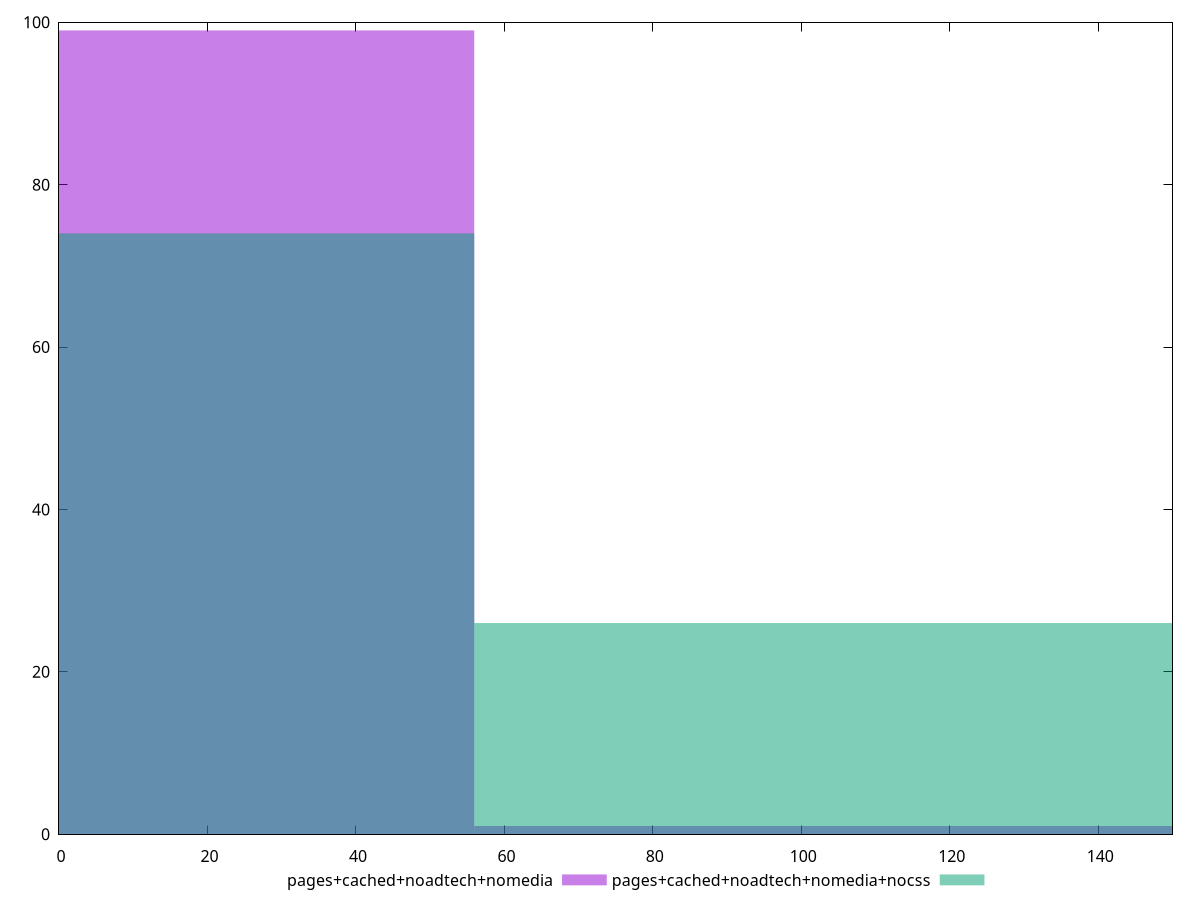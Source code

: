 reset

$pagesCachedNoadtechNomedia <<EOF
0 99
111.87687522148767 1
EOF

$pagesCachedNoadtechNomediaNocss <<EOF
0 74
111.87687522148767 26
EOF

set key outside below
set boxwidth 111.87687522148767
set xrange [0:150]
set yrange [0:100]
set trange [0:100]
set style fill transparent solid 0.5 noborder
set terminal svg size 640, 500 enhanced background rgb 'white'
set output "report_00017_2021-02-10T15-08-03.406Z/unminified-javascript/comparison/histogram/3_vs_4.svg"

plot $pagesCachedNoadtechNomedia title "pages+cached+noadtech+nomedia" with boxes, \
     $pagesCachedNoadtechNomediaNocss title "pages+cached+noadtech+nomedia+nocss" with boxes

reset
